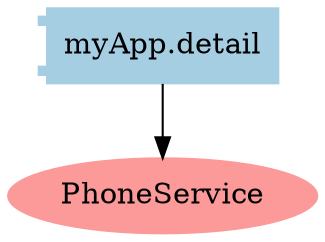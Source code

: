 digraph dependencies {
  node[shape="component",style="filled",colorscheme=paired12]


    node[shape="component"]
    "myApp.detail"[label="myApp.detail", color=1]

    


    node[shape="ellipse"]
    


    

    
      "PhoneService"[label="PhoneService", color=5]
      "myApp.detail" -> "PhoneService"
    

    

    node[shape="cds"]
    

    









    node[shape="ellipse",style="filled", color=9]
    

    


    

    
      
    

    

    


}
